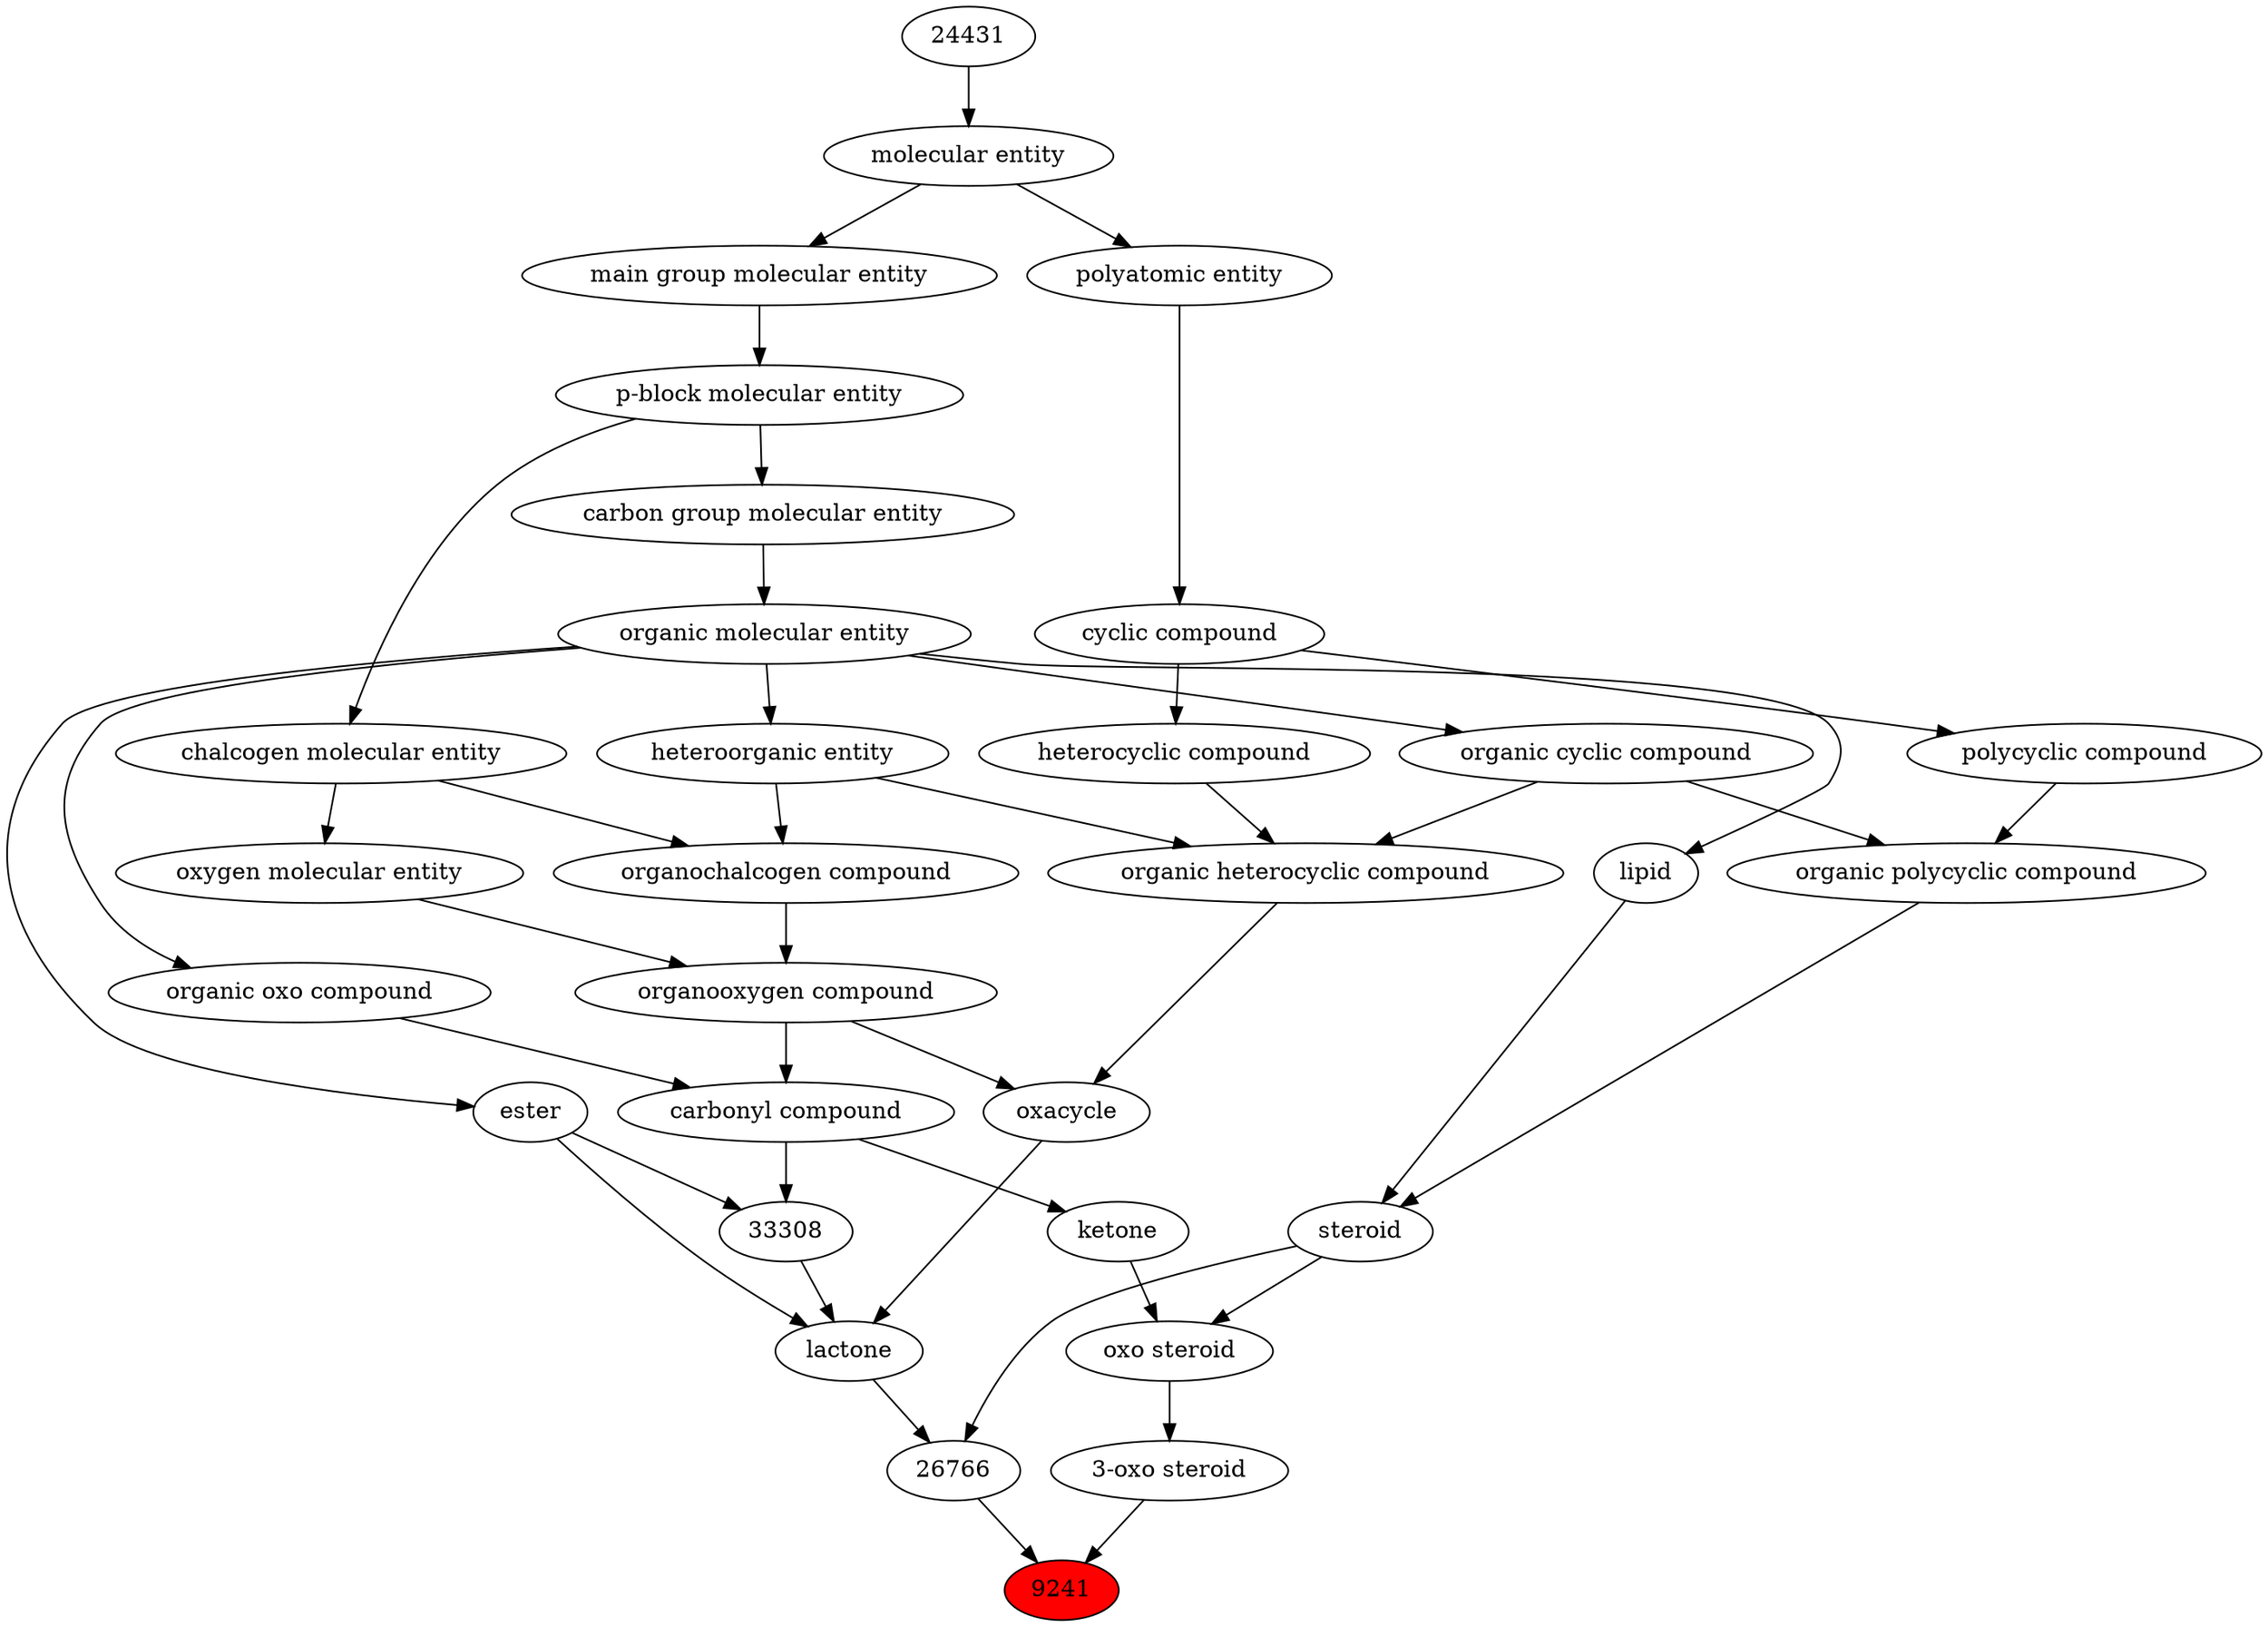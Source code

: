 digraph tree{ 
9241 [label="9241" fillcolor=red style=filled]
26766 -> 9241
47788 -> 9241
26766 [label="26766"]
25000 -> 26766
35341 -> 26766
47788 [label="3-oxo steroid"]
35789 -> 47788
25000 [label="lactone"]
33308 -> 25000
35701 -> 25000
38104 -> 25000
35341 [label="steroid"]
51958 -> 35341
18059 -> 35341
35789 [label="oxo steroid"]
17087 -> 35789
35341 -> 35789
33308 [label="33308"]
36586 -> 33308
35701 -> 33308
35701 [label="ester"]
50860 -> 35701
38104 [label="oxacycle"]
24532 -> 38104
36963 -> 38104
51958 [label="organic polycyclic compound"]
33832 -> 51958
33635 -> 51958
18059 [label="lipid"]
50860 -> 18059
17087 [label="ketone"]
36586 -> 17087
36586 [label="carbonyl compound"]
36587 -> 36586
36963 -> 36586
50860 [label="organic molecular entity"]
33582 -> 50860
24532 [label="organic heterocyclic compound"]
33285 -> 24532
33832 -> 24532
5686 -> 24532
36963 [label="organooxygen compound"]
36962 -> 36963
25806 -> 36963
33832 [label="organic cyclic compound"]
50860 -> 33832
33635 [label="polycyclic compound"]
33595 -> 33635
36587 [label="organic oxo compound"]
50860 -> 36587
33582 [label="carbon group molecular entity"]
33675 -> 33582
33285 [label="heteroorganic entity"]
50860 -> 33285
5686 [label="heterocyclic compound"]
33595 -> 5686
36962 [label="organochalcogen compound"]
33285 -> 36962
33304 -> 36962
25806 [label="oxygen molecular entity"]
33304 -> 25806
33595 [label="cyclic compound"]
36357 -> 33595
33675 [label="p-block molecular entity"]
33579 -> 33675
33304 [label="chalcogen molecular entity"]
33675 -> 33304
36357 [label="polyatomic entity"]
23367 -> 36357
33579 [label="main group molecular entity"]
23367 -> 33579
23367 [label="molecular entity"]
24431 -> 23367
24431 [label="24431"]
}
